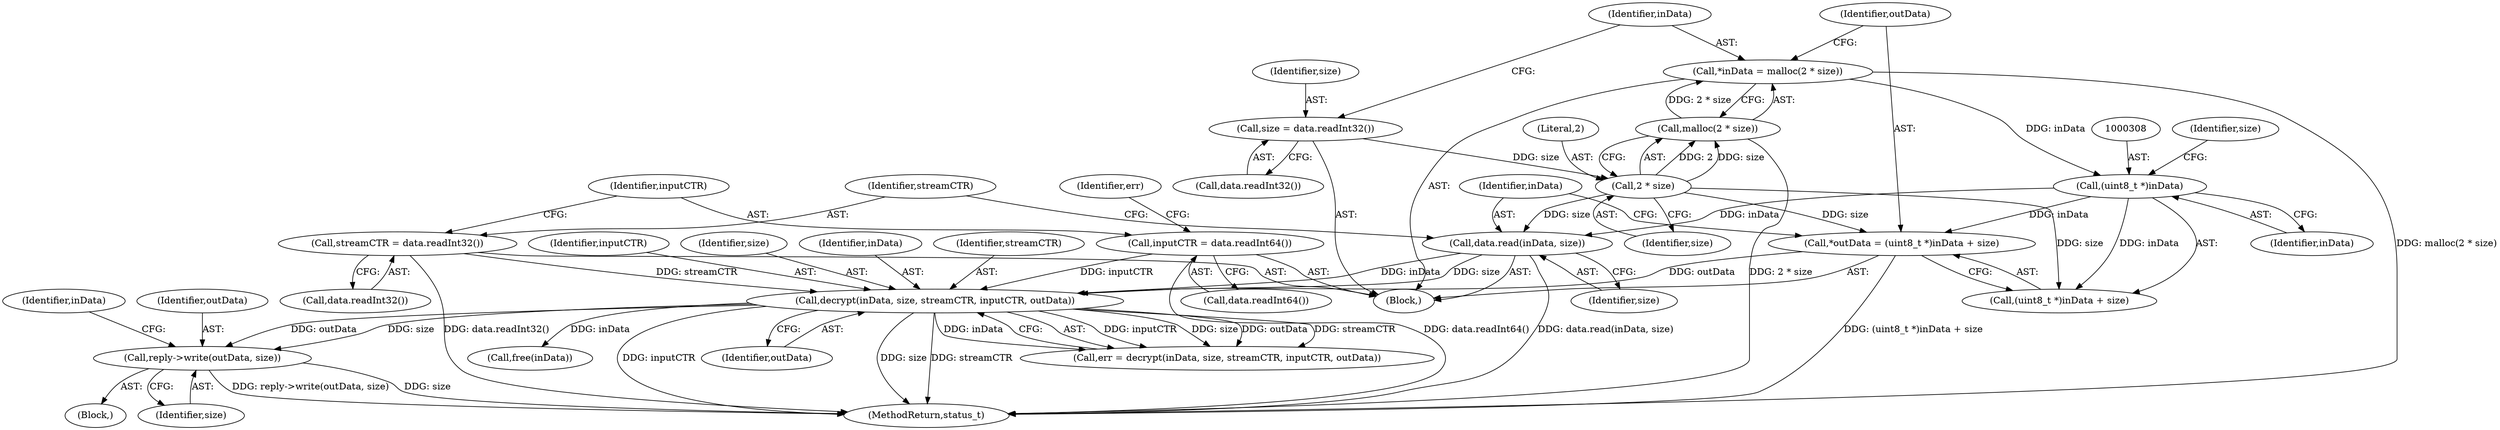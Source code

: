 digraph "0_Android_c82e31a7039a03dca7b37c65b7890ba5c1e18ced@API" {
"1000338" [label="(Call,reply->write(outData, size))"];
"1000325" [label="(Call,decrypt(inData, size, streamCTR, inputCTR, outData))"];
"1000311" [label="(Call,data.read(inData, size))"];
"1000307" [label="(Call,(uint8_t *)inData)"];
"1000297" [label="(Call,*inData = malloc(2 * size))"];
"1000299" [label="(Call,malloc(2 * size))"];
"1000300" [label="(Call,2 * size)"];
"1000293" [label="(Call,size = data.readInt32())"];
"1000315" [label="(Call,streamCTR = data.readInt32())"];
"1000319" [label="(Call,inputCTR = data.readInt64())"];
"1000304" [label="(Call,*outData = (uint8_t *)inData + size)"];
"1000310" [label="(Identifier,size)"];
"1000301" [label="(Literal,2)"];
"1000320" [label="(Identifier,inputCTR)"];
"1000324" [label="(Identifier,err)"];
"1000342" [label="(Identifier,inData)"];
"1000337" [label="(Block,)"];
"1000298" [label="(Identifier,inData)"];
"1000297" [label="(Call,*inData = malloc(2 * size))"];
"1000311" [label="(Call,data.read(inData, size))"];
"1000317" [label="(Call,data.readInt32())"];
"1000319" [label="(Call,inputCTR = data.readInt64())"];
"1000315" [label="(Call,streamCTR = data.readInt32())"];
"1000295" [label="(Call,data.readInt32())"];
"1000291" [label="(Block,)"];
"1000325" [label="(Call,decrypt(inData, size, streamCTR, inputCTR, outData))"];
"1000340" [label="(Identifier,size)"];
"1000329" [label="(Identifier,inputCTR)"];
"1000309" [label="(Identifier,inData)"];
"1000357" [label="(MethodReturn,status_t)"];
"1000327" [label="(Identifier,size)"];
"1000339" [label="(Identifier,outData)"];
"1000293" [label="(Call,size = data.readInt32())"];
"1000307" [label="(Call,(uint8_t *)inData)"];
"1000306" [label="(Call,(uint8_t *)inData + size)"];
"1000321" [label="(Call,data.readInt64())"];
"1000300" [label="(Call,2 * size)"];
"1000323" [label="(Call,err = decrypt(inData, size, streamCTR, inputCTR, outData))"];
"1000304" [label="(Call,*outData = (uint8_t *)inData + size)"];
"1000341" [label="(Call,free(inData))"];
"1000312" [label="(Identifier,inData)"];
"1000326" [label="(Identifier,inData)"];
"1000313" [label="(Identifier,size)"];
"1000316" [label="(Identifier,streamCTR)"];
"1000299" [label="(Call,malloc(2 * size))"];
"1000338" [label="(Call,reply->write(outData, size))"];
"1000305" [label="(Identifier,outData)"];
"1000302" [label="(Identifier,size)"];
"1000294" [label="(Identifier,size)"];
"1000330" [label="(Identifier,outData)"];
"1000328" [label="(Identifier,streamCTR)"];
"1000338" -> "1000337"  [label="AST: "];
"1000338" -> "1000340"  [label="CFG: "];
"1000339" -> "1000338"  [label="AST: "];
"1000340" -> "1000338"  [label="AST: "];
"1000342" -> "1000338"  [label="CFG: "];
"1000338" -> "1000357"  [label="DDG: reply->write(outData, size)"];
"1000338" -> "1000357"  [label="DDG: size"];
"1000325" -> "1000338"  [label="DDG: outData"];
"1000325" -> "1000338"  [label="DDG: size"];
"1000325" -> "1000323"  [label="AST: "];
"1000325" -> "1000330"  [label="CFG: "];
"1000326" -> "1000325"  [label="AST: "];
"1000327" -> "1000325"  [label="AST: "];
"1000328" -> "1000325"  [label="AST: "];
"1000329" -> "1000325"  [label="AST: "];
"1000330" -> "1000325"  [label="AST: "];
"1000323" -> "1000325"  [label="CFG: "];
"1000325" -> "1000357"  [label="DDG: streamCTR"];
"1000325" -> "1000357"  [label="DDG: inputCTR"];
"1000325" -> "1000357"  [label="DDG: size"];
"1000325" -> "1000323"  [label="DDG: inputCTR"];
"1000325" -> "1000323"  [label="DDG: size"];
"1000325" -> "1000323"  [label="DDG: outData"];
"1000325" -> "1000323"  [label="DDG: streamCTR"];
"1000325" -> "1000323"  [label="DDG: inData"];
"1000311" -> "1000325"  [label="DDG: inData"];
"1000311" -> "1000325"  [label="DDG: size"];
"1000315" -> "1000325"  [label="DDG: streamCTR"];
"1000319" -> "1000325"  [label="DDG: inputCTR"];
"1000304" -> "1000325"  [label="DDG: outData"];
"1000325" -> "1000341"  [label="DDG: inData"];
"1000311" -> "1000291"  [label="AST: "];
"1000311" -> "1000313"  [label="CFG: "];
"1000312" -> "1000311"  [label="AST: "];
"1000313" -> "1000311"  [label="AST: "];
"1000316" -> "1000311"  [label="CFG: "];
"1000311" -> "1000357"  [label="DDG: data.read(inData, size)"];
"1000307" -> "1000311"  [label="DDG: inData"];
"1000300" -> "1000311"  [label="DDG: size"];
"1000307" -> "1000306"  [label="AST: "];
"1000307" -> "1000309"  [label="CFG: "];
"1000308" -> "1000307"  [label="AST: "];
"1000309" -> "1000307"  [label="AST: "];
"1000310" -> "1000307"  [label="CFG: "];
"1000307" -> "1000304"  [label="DDG: inData"];
"1000307" -> "1000306"  [label="DDG: inData"];
"1000297" -> "1000307"  [label="DDG: inData"];
"1000297" -> "1000291"  [label="AST: "];
"1000297" -> "1000299"  [label="CFG: "];
"1000298" -> "1000297"  [label="AST: "];
"1000299" -> "1000297"  [label="AST: "];
"1000305" -> "1000297"  [label="CFG: "];
"1000297" -> "1000357"  [label="DDG: malloc(2 * size)"];
"1000299" -> "1000297"  [label="DDG: 2 * size"];
"1000299" -> "1000300"  [label="CFG: "];
"1000300" -> "1000299"  [label="AST: "];
"1000299" -> "1000357"  [label="DDG: 2 * size"];
"1000300" -> "1000299"  [label="DDG: 2"];
"1000300" -> "1000299"  [label="DDG: size"];
"1000300" -> "1000302"  [label="CFG: "];
"1000301" -> "1000300"  [label="AST: "];
"1000302" -> "1000300"  [label="AST: "];
"1000293" -> "1000300"  [label="DDG: size"];
"1000300" -> "1000304"  [label="DDG: size"];
"1000300" -> "1000306"  [label="DDG: size"];
"1000293" -> "1000291"  [label="AST: "];
"1000293" -> "1000295"  [label="CFG: "];
"1000294" -> "1000293"  [label="AST: "];
"1000295" -> "1000293"  [label="AST: "];
"1000298" -> "1000293"  [label="CFG: "];
"1000315" -> "1000291"  [label="AST: "];
"1000315" -> "1000317"  [label="CFG: "];
"1000316" -> "1000315"  [label="AST: "];
"1000317" -> "1000315"  [label="AST: "];
"1000320" -> "1000315"  [label="CFG: "];
"1000315" -> "1000357"  [label="DDG: data.readInt32()"];
"1000319" -> "1000291"  [label="AST: "];
"1000319" -> "1000321"  [label="CFG: "];
"1000320" -> "1000319"  [label="AST: "];
"1000321" -> "1000319"  [label="AST: "];
"1000324" -> "1000319"  [label="CFG: "];
"1000319" -> "1000357"  [label="DDG: data.readInt64()"];
"1000304" -> "1000291"  [label="AST: "];
"1000304" -> "1000306"  [label="CFG: "];
"1000305" -> "1000304"  [label="AST: "];
"1000306" -> "1000304"  [label="AST: "];
"1000312" -> "1000304"  [label="CFG: "];
"1000304" -> "1000357"  [label="DDG: (uint8_t *)inData + size"];
}
